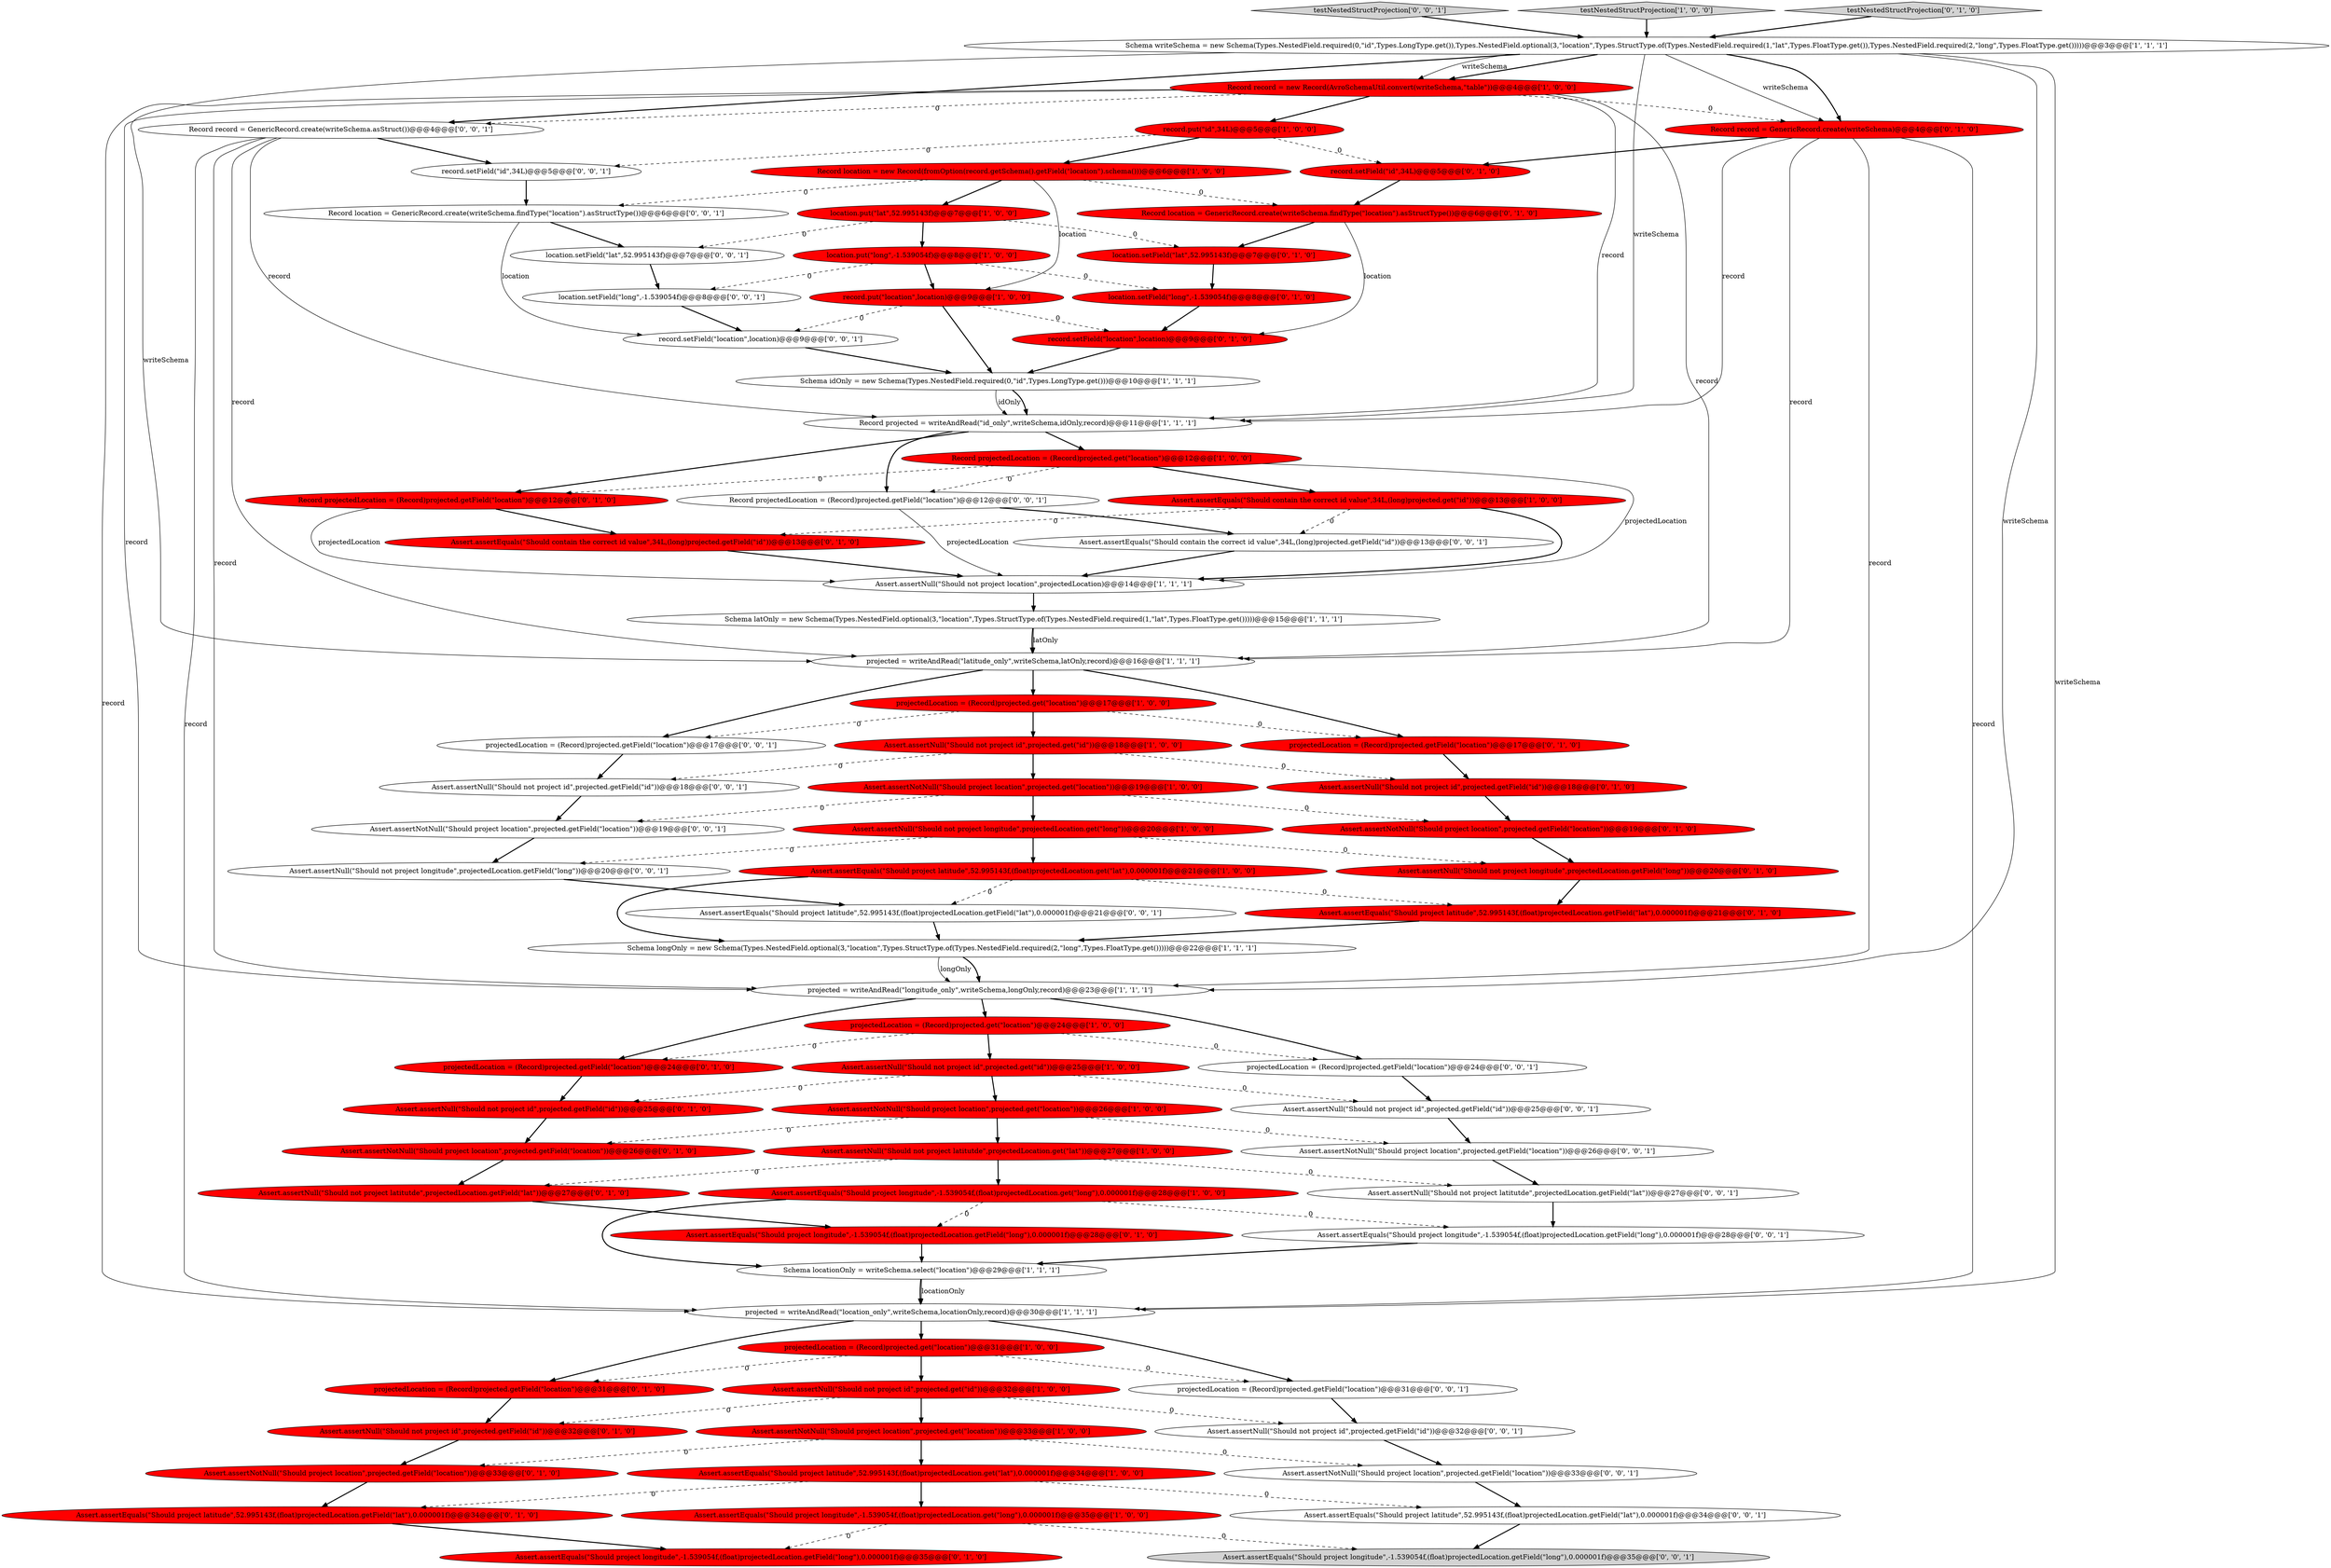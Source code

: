 digraph {
48 [style = filled, label = "Assert.assertNull(\"Should not project longitude\",projectedLocation.getField(\"long\"))@@@20@@@['0', '1', '0']", fillcolor = red, shape = ellipse image = "AAA1AAABBB2BBB"];
10 [style = filled, label = "projectedLocation = (Record)projected.get(\"location\")@@@31@@@['1', '0', '0']", fillcolor = red, shape = ellipse image = "AAA1AAABBB1BBB"];
6 [style = filled, label = "Assert.assertNull(\"Should not project longitude\",projectedLocation.get(\"long\"))@@@20@@@['1', '0', '0']", fillcolor = red, shape = ellipse image = "AAA1AAABBB1BBB"];
3 [style = filled, label = "Record record = new Record(AvroSchemaUtil.convert(writeSchema,\"table\"))@@@4@@@['1', '0', '0']", fillcolor = red, shape = ellipse image = "AAA1AAABBB1BBB"];
19 [style = filled, label = "Record projected = writeAndRead(\"id_only\",writeSchema,idOnly,record)@@@11@@@['1', '1', '1']", fillcolor = white, shape = ellipse image = "AAA0AAABBB1BBB"];
28 [style = filled, label = "Assert.assertEquals(\"Should project longitude\",-1.539054f,(float)projectedLocation.get(\"long\"),0.000001f)@@@28@@@['1', '0', '0']", fillcolor = red, shape = ellipse image = "AAA1AAABBB1BBB"];
39 [style = filled, label = "Assert.assertEquals(\"Should project latitude\",52.995143f,(float)projectedLocation.getField(\"lat\"),0.000001f)@@@21@@@['0', '1', '0']", fillcolor = red, shape = ellipse image = "AAA1AAABBB2BBB"];
2 [style = filled, label = "Assert.assertNull(\"Should not project latitutde\",projectedLocation.get(\"lat\"))@@@27@@@['1', '0', '0']", fillcolor = red, shape = ellipse image = "AAA1AAABBB1BBB"];
22 [style = filled, label = "Assert.assertNull(\"Should not project id\",projected.get(\"id\"))@@@32@@@['1', '0', '0']", fillcolor = red, shape = ellipse image = "AAA1AAABBB1BBB"];
9 [style = filled, label = "projectedLocation = (Record)projected.get(\"location\")@@@24@@@['1', '0', '0']", fillcolor = red, shape = ellipse image = "AAA1AAABBB1BBB"];
16 [style = filled, label = "Schema latOnly = new Schema(Types.NestedField.optional(3,\"location\",Types.StructType.of(Types.NestedField.required(1,\"lat\",Types.FloatType.get()))))@@@15@@@['1', '1', '1']", fillcolor = white, shape = ellipse image = "AAA0AAABBB1BBB"];
18 [style = filled, label = "Assert.assertEquals(\"Should contain the correct id value\",34L,(long)projected.get(\"id\"))@@@13@@@['1', '0', '0']", fillcolor = red, shape = ellipse image = "AAA1AAABBB1BBB"];
23 [style = filled, label = "Record projectedLocation = (Record)projected.get(\"location\")@@@12@@@['1', '0', '0']", fillcolor = red, shape = ellipse image = "AAA1AAABBB1BBB"];
37 [style = filled, label = "Assert.assertNull(\"Should not project id\",projected.getField(\"id\"))@@@18@@@['0', '1', '0']", fillcolor = red, shape = ellipse image = "AAA1AAABBB2BBB"];
29 [style = filled, label = "Assert.assertNotNull(\"Should project location\",projected.get(\"location\"))@@@26@@@['1', '0', '0']", fillcolor = red, shape = ellipse image = "AAA1AAABBB1BBB"];
40 [style = filled, label = "record.setField(\"id\",34L)@@@5@@@['0', '1', '0']", fillcolor = red, shape = ellipse image = "AAA1AAABBB2BBB"];
52 [style = filled, label = "Assert.assertEquals(\"Should project longitude\",-1.539054f,(float)projectedLocation.getField(\"long\"),0.000001f)@@@35@@@['0', '1', '0']", fillcolor = red, shape = ellipse image = "AAA1AAABBB2BBB"];
60 [style = filled, label = "Assert.assertNull(\"Should not project id\",projected.getField(\"id\"))@@@32@@@['0', '0', '1']", fillcolor = white, shape = ellipse image = "AAA0AAABBB3BBB"];
20 [style = filled, label = "Assert.assertNull(\"Should not project location\",projectedLocation)@@@14@@@['1', '1', '1']", fillcolor = white, shape = ellipse image = "AAA0AAABBB1BBB"];
70 [style = filled, label = "Assert.assertEquals(\"Should project latitude\",52.995143f,(float)projectedLocation.getField(\"lat\"),0.000001f)@@@21@@@['0', '0', '1']", fillcolor = white, shape = ellipse image = "AAA0AAABBB3BBB"];
74 [style = filled, label = "Assert.assertEquals(\"Should project longitude\",-1.539054f,(float)projectedLocation.getField(\"long\"),0.000001f)@@@28@@@['0', '0', '1']", fillcolor = white, shape = ellipse image = "AAA0AAABBB3BBB"];
7 [style = filled, label = "projectedLocation = (Record)projected.get(\"location\")@@@17@@@['1', '0', '0']", fillcolor = red, shape = ellipse image = "AAA1AAABBB1BBB"];
63 [style = filled, label = "Assert.assertNull(\"Should not project longitude\",projectedLocation.getField(\"long\"))@@@20@@@['0', '0', '1']", fillcolor = white, shape = ellipse image = "AAA0AAABBB3BBB"];
27 [style = filled, label = "Assert.assertNotNull(\"Should project location\",projected.get(\"location\"))@@@19@@@['1', '0', '0']", fillcolor = red, shape = ellipse image = "AAA1AAABBB1BBB"];
31 [style = filled, label = "record.put(\"id\",34L)@@@5@@@['1', '0', '0']", fillcolor = red, shape = ellipse image = "AAA1AAABBB1BBB"];
65 [style = filled, label = "Record location = GenericRecord.create(writeSchema.findType(\"location\").asStructType())@@@6@@@['0', '0', '1']", fillcolor = white, shape = ellipse image = "AAA0AAABBB3BBB"];
14 [style = filled, label = "Assert.assertEquals(\"Should project latitude\",52.995143f,(float)projectedLocation.get(\"lat\"),0.000001f)@@@34@@@['1', '0', '0']", fillcolor = red, shape = ellipse image = "AAA1AAABBB1BBB"];
17 [style = filled, label = "record.put(\"location\",location)@@@9@@@['1', '0', '0']", fillcolor = red, shape = ellipse image = "AAA1AAABBB1BBB"];
25 [style = filled, label = "location.put(\"long\",-1.539054f)@@@8@@@['1', '0', '0']", fillcolor = red, shape = ellipse image = "AAA1AAABBB1BBB"];
41 [style = filled, label = "Record projectedLocation = (Record)projected.getField(\"location\")@@@12@@@['0', '1', '0']", fillcolor = red, shape = ellipse image = "AAA1AAABBB2BBB"];
66 [style = filled, label = "Assert.assertNull(\"Should not project id\",projected.getField(\"id\"))@@@25@@@['0', '0', '1']", fillcolor = white, shape = ellipse image = "AAA0AAABBB3BBB"];
73 [style = filled, label = "Assert.assertNotNull(\"Should project location\",projected.getField(\"location\"))@@@33@@@['0', '0', '1']", fillcolor = white, shape = ellipse image = "AAA0AAABBB3BBB"];
21 [style = filled, label = "Assert.assertNull(\"Should not project id\",projected.get(\"id\"))@@@25@@@['1', '0', '0']", fillcolor = red, shape = ellipse image = "AAA1AAABBB1BBB"];
59 [style = filled, label = "testNestedStructProjection['0', '0', '1']", fillcolor = lightgray, shape = diamond image = "AAA0AAABBB3BBB"];
62 [style = filled, label = "projectedLocation = (Record)projected.getField(\"location\")@@@24@@@['0', '0', '1']", fillcolor = white, shape = ellipse image = "AAA0AAABBB3BBB"];
5 [style = filled, label = "Schema idOnly = new Schema(Types.NestedField.required(0,\"id\",Types.LongType.get()))@@@10@@@['1', '1', '1']", fillcolor = white, shape = ellipse image = "AAA0AAABBB1BBB"];
13 [style = filled, label = "Assert.assertNotNull(\"Should project location\",projected.get(\"location\"))@@@33@@@['1', '0', '0']", fillcolor = red, shape = ellipse image = "AAA1AAABBB1BBB"];
38 [style = filled, label = "record.setField(\"location\",location)@@@9@@@['0', '1', '0']", fillcolor = red, shape = ellipse image = "AAA1AAABBB2BBB"];
4 [style = filled, label = "Assert.assertNull(\"Should not project id\",projected.get(\"id\"))@@@18@@@['1', '0', '0']", fillcolor = red, shape = ellipse image = "AAA1AAABBB1BBB"];
1 [style = filled, label = "Assert.assertEquals(\"Should project latitude\",52.995143f,(float)projectedLocation.get(\"lat\"),0.000001f)@@@21@@@['1', '0', '0']", fillcolor = red, shape = ellipse image = "AAA1AAABBB1BBB"];
30 [style = filled, label = "testNestedStructProjection['1', '0', '0']", fillcolor = lightgray, shape = diamond image = "AAA0AAABBB1BBB"];
51 [style = filled, label = "Record record = GenericRecord.create(writeSchema)@@@4@@@['0', '1', '0']", fillcolor = red, shape = ellipse image = "AAA1AAABBB2BBB"];
68 [style = filled, label = "Assert.assertEquals(\"Should project longitude\",-1.539054f,(float)projectedLocation.getField(\"long\"),0.000001f)@@@35@@@['0', '0', '1']", fillcolor = lightgray, shape = ellipse image = "AAA0AAABBB3BBB"];
49 [style = filled, label = "projectedLocation = (Record)projected.getField(\"location\")@@@17@@@['0', '1', '0']", fillcolor = red, shape = ellipse image = "AAA1AAABBB2BBB"];
8 [style = filled, label = "projected = writeAndRead(\"location_only\",writeSchema,locationOnly,record)@@@30@@@['1', '1', '1']", fillcolor = white, shape = ellipse image = "AAA0AAABBB1BBB"];
69 [style = filled, label = "Assert.assertNull(\"Should not project id\",projected.getField(\"id\"))@@@18@@@['0', '0', '1']", fillcolor = white, shape = ellipse image = "AAA0AAABBB3BBB"];
80 [style = filled, label = "record.setField(\"location\",location)@@@9@@@['0', '0', '1']", fillcolor = white, shape = ellipse image = "AAA0AAABBB3BBB"];
77 [style = filled, label = "Record record = GenericRecord.create(writeSchema.asStruct())@@@4@@@['0', '0', '1']", fillcolor = white, shape = ellipse image = "AAA0AAABBB3BBB"];
81 [style = filled, label = "Record projectedLocation = (Record)projected.getField(\"location\")@@@12@@@['0', '0', '1']", fillcolor = white, shape = ellipse image = "AAA0AAABBB3BBB"];
36 [style = filled, label = "Assert.assertNull(\"Should not project latitutde\",projectedLocation.getField(\"lat\"))@@@27@@@['0', '1', '0']", fillcolor = red, shape = ellipse image = "AAA1AAABBB2BBB"];
46 [style = filled, label = "Assert.assertNull(\"Should not project id\",projected.getField(\"id\"))@@@32@@@['0', '1', '0']", fillcolor = red, shape = ellipse image = "AAA1AAABBB2BBB"];
67 [style = filled, label = "location.setField(\"lat\",52.995143f)@@@7@@@['0', '0', '1']", fillcolor = white, shape = ellipse image = "AAA0AAABBB3BBB"];
61 [style = filled, label = "Assert.assertEquals(\"Should project latitude\",52.995143f,(float)projectedLocation.getField(\"lat\"),0.000001f)@@@34@@@['0', '0', '1']", fillcolor = white, shape = ellipse image = "AAA0AAABBB3BBB"];
0 [style = filled, label = "Assert.assertEquals(\"Should project longitude\",-1.539054f,(float)projectedLocation.get(\"long\"),0.000001f)@@@35@@@['1', '0', '0']", fillcolor = red, shape = ellipse image = "AAA1AAABBB1BBB"];
71 [style = filled, label = "Assert.assertEquals(\"Should contain the correct id value\",34L,(long)projected.getField(\"id\"))@@@13@@@['0', '0', '1']", fillcolor = white, shape = ellipse image = "AAA0AAABBB3BBB"];
43 [style = filled, label = "Record location = GenericRecord.create(writeSchema.findType(\"location\").asStructType())@@@6@@@['0', '1', '0']", fillcolor = red, shape = ellipse image = "AAA1AAABBB2BBB"];
64 [style = filled, label = "projectedLocation = (Record)projected.getField(\"location\")@@@17@@@['0', '0', '1']", fillcolor = white, shape = ellipse image = "AAA0AAABBB3BBB"];
75 [style = filled, label = "projectedLocation = (Record)projected.getField(\"location\")@@@31@@@['0', '0', '1']", fillcolor = white, shape = ellipse image = "AAA0AAABBB3BBB"];
26 [style = filled, label = "Schema writeSchema = new Schema(Types.NestedField.required(0,\"id\",Types.LongType.get()),Types.NestedField.optional(3,\"location\",Types.StructType.of(Types.NestedField.required(1,\"lat\",Types.FloatType.get()),Types.NestedField.required(2,\"long\",Types.FloatType.get()))))@@@3@@@['1', '1', '1']", fillcolor = white, shape = ellipse image = "AAA0AAABBB1BBB"];
33 [style = filled, label = "projected = writeAndRead(\"latitude_only\",writeSchema,latOnly,record)@@@16@@@['1', '1', '1']", fillcolor = white, shape = ellipse image = "AAA0AAABBB1BBB"];
12 [style = filled, label = "location.put(\"lat\",52.995143f)@@@7@@@['1', '0', '0']", fillcolor = red, shape = ellipse image = "AAA1AAABBB1BBB"];
72 [style = filled, label = "record.setField(\"id\",34L)@@@5@@@['0', '0', '1']", fillcolor = white, shape = ellipse image = "AAA0AAABBB3BBB"];
47 [style = filled, label = "Assert.assertNotNull(\"Should project location\",projected.getField(\"location\"))@@@26@@@['0', '1', '0']", fillcolor = red, shape = ellipse image = "AAA1AAABBB2BBB"];
34 [style = filled, label = "Assert.assertNull(\"Should not project id\",projected.getField(\"id\"))@@@25@@@['0', '1', '0']", fillcolor = red, shape = ellipse image = "AAA1AAABBB2BBB"];
42 [style = filled, label = "Assert.assertEquals(\"Should project longitude\",-1.539054f,(float)projectedLocation.getField(\"long\"),0.000001f)@@@28@@@['0', '1', '0']", fillcolor = red, shape = ellipse image = "AAA1AAABBB2BBB"];
24 [style = filled, label = "Schema locationOnly = writeSchema.select(\"location\")@@@29@@@['1', '1', '1']", fillcolor = white, shape = ellipse image = "AAA0AAABBB1BBB"];
54 [style = filled, label = "projectedLocation = (Record)projected.getField(\"location\")@@@31@@@['0', '1', '0']", fillcolor = red, shape = ellipse image = "AAA1AAABBB2BBB"];
44 [style = filled, label = "location.setField(\"long\",-1.539054f)@@@8@@@['0', '1', '0']", fillcolor = red, shape = ellipse image = "AAA1AAABBB2BBB"];
55 [style = filled, label = "Assert.assertEquals(\"Should project latitude\",52.995143f,(float)projectedLocation.getField(\"lat\"),0.000001f)@@@34@@@['0', '1', '0']", fillcolor = red, shape = ellipse image = "AAA1AAABBB2BBB"];
57 [style = filled, label = "projectedLocation = (Record)projected.getField(\"location\")@@@24@@@['0', '1', '0']", fillcolor = red, shape = ellipse image = "AAA1AAABBB2BBB"];
45 [style = filled, label = "Assert.assertNotNull(\"Should project location\",projected.getField(\"location\"))@@@19@@@['0', '1', '0']", fillcolor = red, shape = ellipse image = "AAA1AAABBB2BBB"];
76 [style = filled, label = "location.setField(\"long\",-1.539054f)@@@8@@@['0', '0', '1']", fillcolor = white, shape = ellipse image = "AAA0AAABBB3BBB"];
15 [style = filled, label = "Schema longOnly = new Schema(Types.NestedField.optional(3,\"location\",Types.StructType.of(Types.NestedField.required(2,\"long\",Types.FloatType.get()))))@@@22@@@['1', '1', '1']", fillcolor = white, shape = ellipse image = "AAA0AAABBB1BBB"];
32 [style = filled, label = "Record location = new Record(fromOption(record.getSchema().getField(\"location\").schema()))@@@6@@@['1', '0', '0']", fillcolor = red, shape = ellipse image = "AAA1AAABBB1BBB"];
78 [style = filled, label = "Assert.assertNotNull(\"Should project location\",projected.getField(\"location\"))@@@26@@@['0', '0', '1']", fillcolor = white, shape = ellipse image = "AAA0AAABBB3BBB"];
35 [style = filled, label = "location.setField(\"lat\",52.995143f)@@@7@@@['0', '1', '0']", fillcolor = red, shape = ellipse image = "AAA1AAABBB2BBB"];
56 [style = filled, label = "Assert.assertEquals(\"Should contain the correct id value\",34L,(long)projected.getField(\"id\"))@@@13@@@['0', '1', '0']", fillcolor = red, shape = ellipse image = "AAA1AAABBB2BBB"];
53 [style = filled, label = "testNestedStructProjection['0', '1', '0']", fillcolor = lightgray, shape = diamond image = "AAA0AAABBB2BBB"];
50 [style = filled, label = "Assert.assertNotNull(\"Should project location\",projected.getField(\"location\"))@@@33@@@['0', '1', '0']", fillcolor = red, shape = ellipse image = "AAA1AAABBB2BBB"];
58 [style = filled, label = "Assert.assertNotNull(\"Should project location\",projected.getField(\"location\"))@@@19@@@['0', '0', '1']", fillcolor = white, shape = ellipse image = "AAA0AAABBB3BBB"];
11 [style = filled, label = "projected = writeAndRead(\"longitude_only\",writeSchema,longOnly,record)@@@23@@@['1', '1', '1']", fillcolor = white, shape = ellipse image = "AAA0AAABBB1BBB"];
79 [style = filled, label = "Assert.assertNull(\"Should not project latitutde\",projectedLocation.getField(\"lat\"))@@@27@@@['0', '0', '1']", fillcolor = white, shape = ellipse image = "AAA0AAABBB3BBB"];
26->19 [style = solid, label="writeSchema"];
41->20 [style = solid, label="projectedLocation"];
8->10 [style = bold, label=""];
65->67 [style = bold, label=""];
3->33 [style = solid, label="record"];
21->66 [style = dashed, label="0"];
12->35 [style = dashed, label="0"];
13->50 [style = dashed, label="0"];
32->12 [style = bold, label=""];
7->49 [style = dashed, label="0"];
22->60 [style = dashed, label="0"];
71->20 [style = bold, label=""];
2->79 [style = dashed, label="0"];
13->73 [style = dashed, label="0"];
31->40 [style = dashed, label="0"];
11->9 [style = bold, label=""];
45->48 [style = bold, label=""];
29->78 [style = dashed, label="0"];
48->39 [style = bold, label=""];
57->34 [style = bold, label=""];
26->51 [style = bold, label=""];
3->51 [style = dashed, label="0"];
31->72 [style = dashed, label="0"];
17->80 [style = dashed, label="0"];
29->2 [style = bold, label=""];
29->47 [style = dashed, label="0"];
61->68 [style = bold, label=""];
81->20 [style = solid, label="projectedLocation"];
20->16 [style = bold, label=""];
15->11 [style = bold, label=""];
69->58 [style = bold, label=""];
2->36 [style = dashed, label="0"];
43->35 [style = bold, label=""];
50->55 [style = bold, label=""];
73->61 [style = bold, label=""];
26->77 [style = bold, label=""];
70->15 [style = bold, label=""];
32->43 [style = dashed, label="0"];
9->21 [style = bold, label=""];
26->11 [style = solid, label="writeSchema"];
3->8 [style = solid, label="record"];
46->50 [style = bold, label=""];
27->45 [style = dashed, label="0"];
75->60 [style = bold, label=""];
2->28 [style = bold, label=""];
13->14 [style = bold, label=""];
65->80 [style = solid, label="location"];
22->13 [style = bold, label=""];
59->26 [style = bold, label=""];
33->7 [style = bold, label=""];
17->5 [style = bold, label=""];
14->61 [style = dashed, label="0"];
43->38 [style = solid, label="location"];
35->44 [style = bold, label=""];
66->78 [style = bold, label=""];
54->46 [style = bold, label=""];
51->8 [style = solid, label="record"];
76->80 [style = bold, label=""];
34->47 [style = bold, label=""];
30->26 [style = bold, label=""];
7->64 [style = dashed, label="0"];
77->11 [style = solid, label="record"];
28->42 [style = dashed, label="0"];
23->81 [style = dashed, label="0"];
44->38 [style = bold, label=""];
23->20 [style = solid, label="projectedLocation"];
58->63 [style = bold, label=""];
32->17 [style = solid, label="location"];
51->33 [style = solid, label="record"];
18->20 [style = bold, label=""];
21->29 [style = bold, label=""];
19->41 [style = bold, label=""];
16->33 [style = bold, label=""];
3->11 [style = solid, label="record"];
28->24 [style = bold, label=""];
37->45 [style = bold, label=""];
51->11 [style = solid, label="record"];
24->8 [style = bold, label=""];
26->8 [style = solid, label="writeSchema"];
11->62 [style = bold, label=""];
6->63 [style = dashed, label="0"];
11->57 [style = bold, label=""];
47->36 [style = bold, label=""];
19->81 [style = bold, label=""];
36->42 [style = bold, label=""];
38->5 [style = bold, label=""];
1->39 [style = dashed, label="0"];
49->37 [style = bold, label=""];
74->24 [style = bold, label=""];
21->34 [style = dashed, label="0"];
26->51 [style = solid, label="writeSchema"];
5->19 [style = solid, label="idOnly"];
26->3 [style = bold, label=""];
31->32 [style = bold, label=""];
78->79 [style = bold, label=""];
4->69 [style = dashed, label="0"];
0->68 [style = dashed, label="0"];
6->48 [style = dashed, label="0"];
63->70 [style = bold, label=""];
7->4 [style = bold, label=""];
62->66 [style = bold, label=""];
42->24 [style = bold, label=""];
17->38 [style = dashed, label="0"];
25->17 [style = bold, label=""];
12->67 [style = dashed, label="0"];
18->71 [style = dashed, label="0"];
0->52 [style = dashed, label="0"];
5->19 [style = bold, label=""];
6->1 [style = bold, label=""];
51->40 [style = bold, label=""];
26->3 [style = solid, label="writeSchema"];
3->19 [style = solid, label="record"];
72->65 [style = bold, label=""];
80->5 [style = bold, label=""];
25->76 [style = dashed, label="0"];
27->58 [style = dashed, label="0"];
24->8 [style = solid, label="locationOnly"];
9->62 [style = dashed, label="0"];
53->26 [style = bold, label=""];
14->55 [style = dashed, label="0"];
51->19 [style = solid, label="record"];
40->43 [style = bold, label=""];
33->49 [style = bold, label=""];
55->52 [style = bold, label=""];
8->54 [style = bold, label=""];
4->37 [style = dashed, label="0"];
28->74 [style = dashed, label="0"];
10->75 [style = dashed, label="0"];
25->44 [style = dashed, label="0"];
23->18 [style = bold, label=""];
67->76 [style = bold, label=""];
3->77 [style = dashed, label="0"];
10->22 [style = bold, label=""];
39->15 [style = bold, label=""];
18->56 [style = dashed, label="0"];
1->70 [style = dashed, label="0"];
3->31 [style = bold, label=""];
64->69 [style = bold, label=""];
1->15 [style = bold, label=""];
9->57 [style = dashed, label="0"];
22->46 [style = dashed, label="0"];
41->56 [style = bold, label=""];
16->33 [style = solid, label="latOnly"];
77->72 [style = bold, label=""];
8->75 [style = bold, label=""];
32->65 [style = dashed, label="0"];
77->8 [style = solid, label="record"];
27->6 [style = bold, label=""];
15->11 [style = solid, label="longOnly"];
10->54 [style = dashed, label="0"];
14->0 [style = bold, label=""];
77->19 [style = solid, label="record"];
77->33 [style = solid, label="record"];
12->25 [style = bold, label=""];
19->23 [style = bold, label=""];
60->73 [style = bold, label=""];
4->27 [style = bold, label=""];
79->74 [style = bold, label=""];
23->41 [style = dashed, label="0"];
56->20 [style = bold, label=""];
81->71 [style = bold, label=""];
26->33 [style = solid, label="writeSchema"];
33->64 [style = bold, label=""];
}
